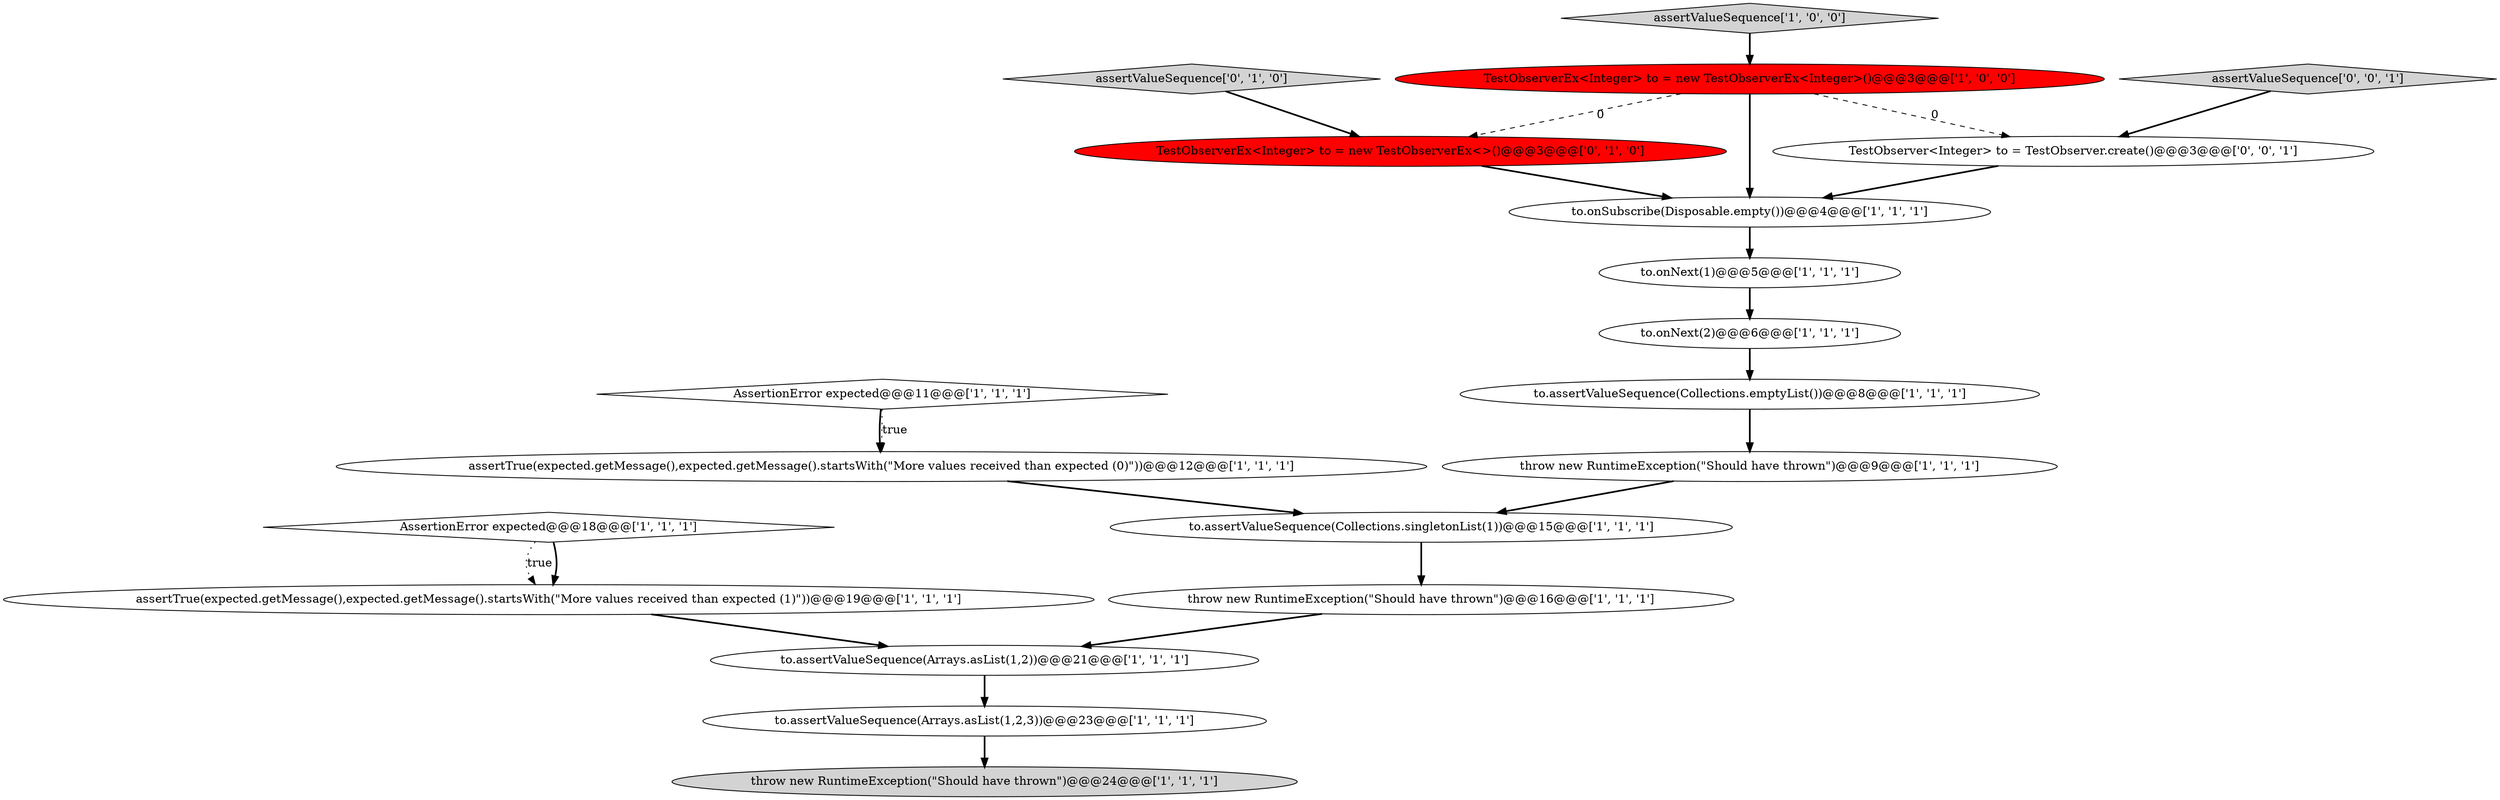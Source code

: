 digraph {
19 [style = filled, label = "TestObserver<Integer> to = TestObserver.create()@@@3@@@['0', '0', '1']", fillcolor = white, shape = ellipse image = "AAA0AAABBB3BBB"];
8 [style = filled, label = "assertTrue(expected.getMessage(),expected.getMessage().startsWith(\"More values received than expected (0)\"))@@@12@@@['1', '1', '1']", fillcolor = white, shape = ellipse image = "AAA0AAABBB1BBB"];
4 [style = filled, label = "TestObserverEx<Integer> to = new TestObserverEx<Integer>()@@@3@@@['1', '0', '0']", fillcolor = red, shape = ellipse image = "AAA1AAABBB1BBB"];
15 [style = filled, label = "throw new RuntimeException(\"Should have thrown\")@@@9@@@['1', '1', '1']", fillcolor = white, shape = ellipse image = "AAA0AAABBB1BBB"];
6 [style = filled, label = "AssertionError expected@@@18@@@['1', '1', '1']", fillcolor = white, shape = diamond image = "AAA0AAABBB1BBB"];
3 [style = filled, label = "to.assertValueSequence(Collections.emptyList())@@@8@@@['1', '1', '1']", fillcolor = white, shape = ellipse image = "AAA0AAABBB1BBB"];
0 [style = filled, label = "to.assertValueSequence(Collections.singletonList(1))@@@15@@@['1', '1', '1']", fillcolor = white, shape = ellipse image = "AAA0AAABBB1BBB"];
1 [style = filled, label = "to.assertValueSequence(Arrays.asList(1,2))@@@21@@@['1', '1', '1']", fillcolor = white, shape = ellipse image = "AAA0AAABBB1BBB"];
2 [style = filled, label = "to.assertValueSequence(Arrays.asList(1,2,3))@@@23@@@['1', '1', '1']", fillcolor = white, shape = ellipse image = "AAA0AAABBB1BBB"];
10 [style = filled, label = "assertValueSequence['1', '0', '0']", fillcolor = lightgray, shape = diamond image = "AAA0AAABBB1BBB"];
7 [style = filled, label = "throw new RuntimeException(\"Should have thrown\")@@@24@@@['1', '1', '1']", fillcolor = lightgray, shape = ellipse image = "AAA0AAABBB1BBB"];
11 [style = filled, label = "to.onNext(2)@@@6@@@['1', '1', '1']", fillcolor = white, shape = ellipse image = "AAA0AAABBB1BBB"];
12 [style = filled, label = "AssertionError expected@@@11@@@['1', '1', '1']", fillcolor = white, shape = diamond image = "AAA0AAABBB1BBB"];
14 [style = filled, label = "assertTrue(expected.getMessage(),expected.getMessage().startsWith(\"More values received than expected (1)\"))@@@19@@@['1', '1', '1']", fillcolor = white, shape = ellipse image = "AAA0AAABBB1BBB"];
13 [style = filled, label = "to.onSubscribe(Disposable.empty())@@@4@@@['1', '1', '1']", fillcolor = white, shape = ellipse image = "AAA0AAABBB1BBB"];
17 [style = filled, label = "assertValueSequence['0', '1', '0']", fillcolor = lightgray, shape = diamond image = "AAA0AAABBB2BBB"];
9 [style = filled, label = "throw new RuntimeException(\"Should have thrown\")@@@16@@@['1', '1', '1']", fillcolor = white, shape = ellipse image = "AAA0AAABBB1BBB"];
16 [style = filled, label = "TestObserverEx<Integer> to = new TestObserverEx<>()@@@3@@@['0', '1', '0']", fillcolor = red, shape = ellipse image = "AAA1AAABBB2BBB"];
18 [style = filled, label = "assertValueSequence['0', '0', '1']", fillcolor = lightgray, shape = diamond image = "AAA0AAABBB3BBB"];
5 [style = filled, label = "to.onNext(1)@@@5@@@['1', '1', '1']", fillcolor = white, shape = ellipse image = "AAA0AAABBB1BBB"];
0->9 [style = bold, label=""];
16->13 [style = bold, label=""];
4->16 [style = dashed, label="0"];
12->8 [style = dotted, label="true"];
4->13 [style = bold, label=""];
18->19 [style = bold, label=""];
3->15 [style = bold, label=""];
14->1 [style = bold, label=""];
8->0 [style = bold, label=""];
6->14 [style = bold, label=""];
6->14 [style = dotted, label="true"];
19->13 [style = bold, label=""];
11->3 [style = bold, label=""];
12->8 [style = bold, label=""];
15->0 [style = bold, label=""];
10->4 [style = bold, label=""];
13->5 [style = bold, label=""];
4->19 [style = dashed, label="0"];
5->11 [style = bold, label=""];
1->2 [style = bold, label=""];
2->7 [style = bold, label=""];
9->1 [style = bold, label=""];
17->16 [style = bold, label=""];
}
